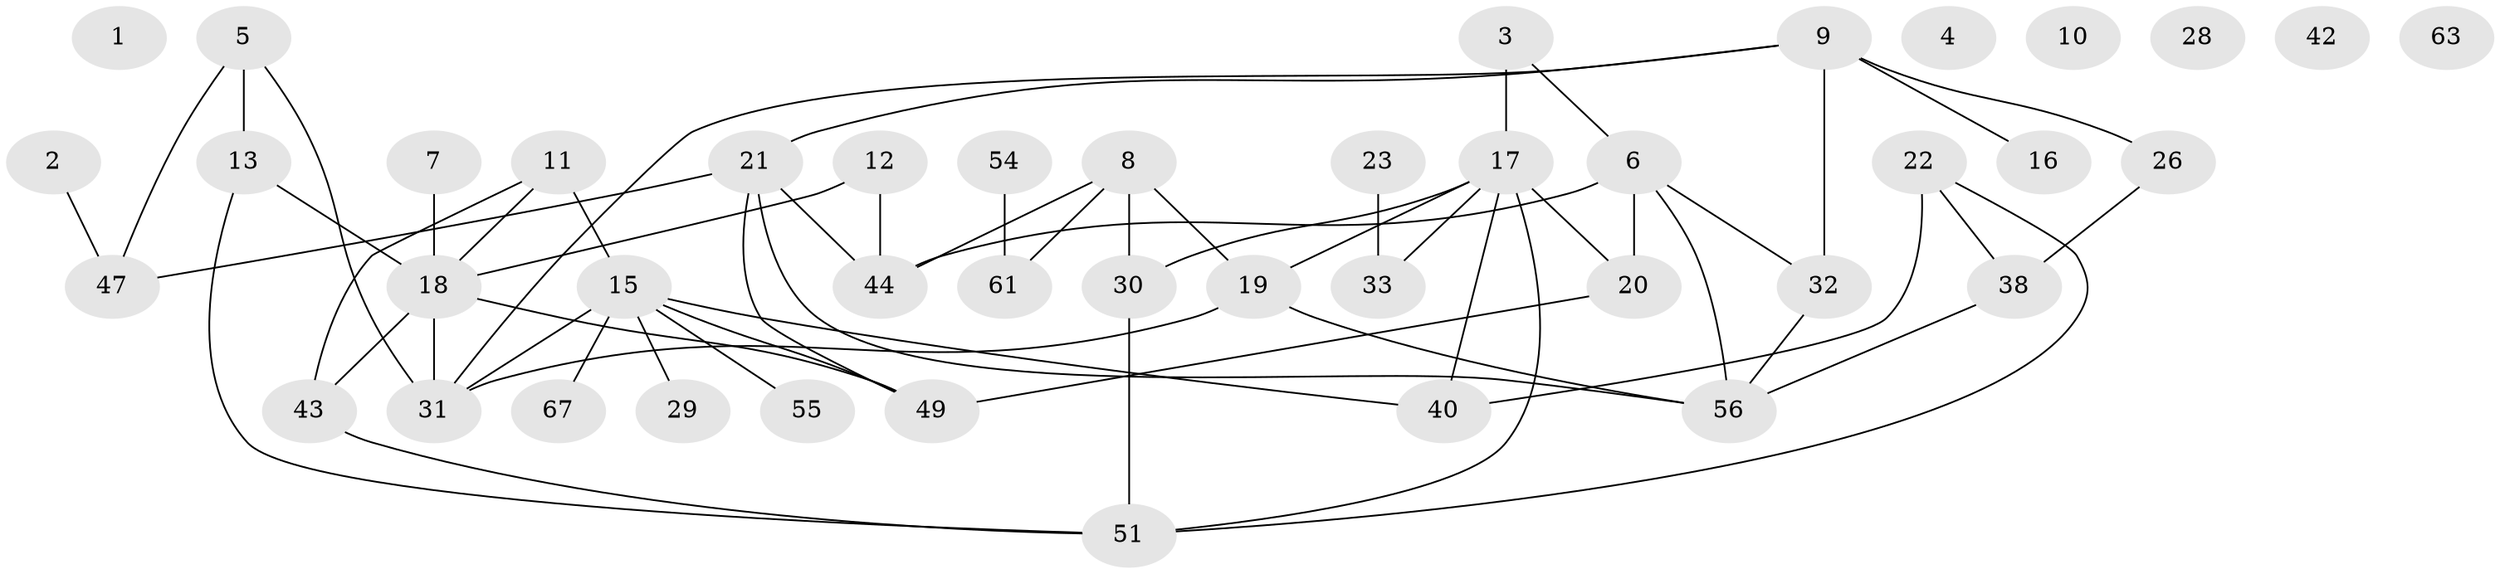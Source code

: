 // Generated by graph-tools (version 1.1) at 2025/23/03/03/25 07:23:27]
// undirected, 43 vertices, 59 edges
graph export_dot {
graph [start="1"]
  node [color=gray90,style=filled];
  1;
  2;
  3 [super="+35"];
  4;
  5 [super="+24"];
  6 [super="+52"];
  7;
  8 [super="+37"];
  9 [super="+45"];
  10;
  11 [super="+41"];
  12 [super="+66"];
  13 [super="+14"];
  15 [super="+53"];
  16 [super="+59"];
  17 [super="+57"];
  18 [super="+48"];
  19 [super="+27"];
  20;
  21 [super="+25"];
  22 [super="+36"];
  23;
  26 [super="+39"];
  28;
  29;
  30 [super="+58"];
  31 [super="+62"];
  32 [super="+34"];
  33;
  38 [super="+60"];
  40;
  42;
  43 [super="+46"];
  44 [super="+64"];
  47 [super="+50"];
  49;
  51;
  54;
  55;
  56 [super="+65"];
  61;
  63;
  67;
  2 -- 47;
  3 -- 17 [weight=3];
  3 -- 6;
  5 -- 31;
  5 -- 47;
  5 -- 13;
  6 -- 20;
  6 -- 32;
  6 -- 56;
  6 -- 44;
  7 -- 18;
  8 -- 30;
  8 -- 19;
  8 -- 61;
  8 -- 44;
  9 -- 32;
  9 -- 26;
  9 -- 31;
  9 -- 21;
  9 -- 16;
  11 -- 43;
  11 -- 15;
  11 -- 18;
  12 -- 18;
  12 -- 44;
  13 -- 51;
  13 -- 18;
  15 -- 29;
  15 -- 31;
  15 -- 40;
  15 -- 49;
  15 -- 55;
  15 -- 67;
  17 -- 20 [weight=2];
  17 -- 30;
  17 -- 40;
  17 -- 51;
  17 -- 33;
  17 -- 19;
  18 -- 31;
  18 -- 49;
  18 -- 43;
  19 -- 56;
  19 -- 31;
  20 -- 49;
  21 -- 49;
  21 -- 56;
  21 -- 47;
  21 -- 44;
  22 -- 38;
  22 -- 40;
  22 -- 51;
  23 -- 33;
  26 -- 38;
  30 -- 51;
  32 -- 56;
  38 -- 56;
  43 -- 51;
  54 -- 61;
}

